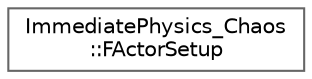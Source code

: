 digraph "Graphical Class Hierarchy"
{
 // INTERACTIVE_SVG=YES
 // LATEX_PDF_SIZE
  bgcolor="transparent";
  edge [fontname=Helvetica,fontsize=10,labelfontname=Helvetica,labelfontsize=10];
  node [fontname=Helvetica,fontsize=10,shape=box,height=0.2,width=0.4];
  rankdir="LR";
  Node0 [id="Node000000",label="ImmediatePhysics_Chaos\l::FActorSetup",height=0.2,width=0.4,color="grey40", fillcolor="white", style="filled",URL="$dd/d37/structImmediatePhysics__Chaos_1_1FActorSetup.html",tooltip=" "];
}
